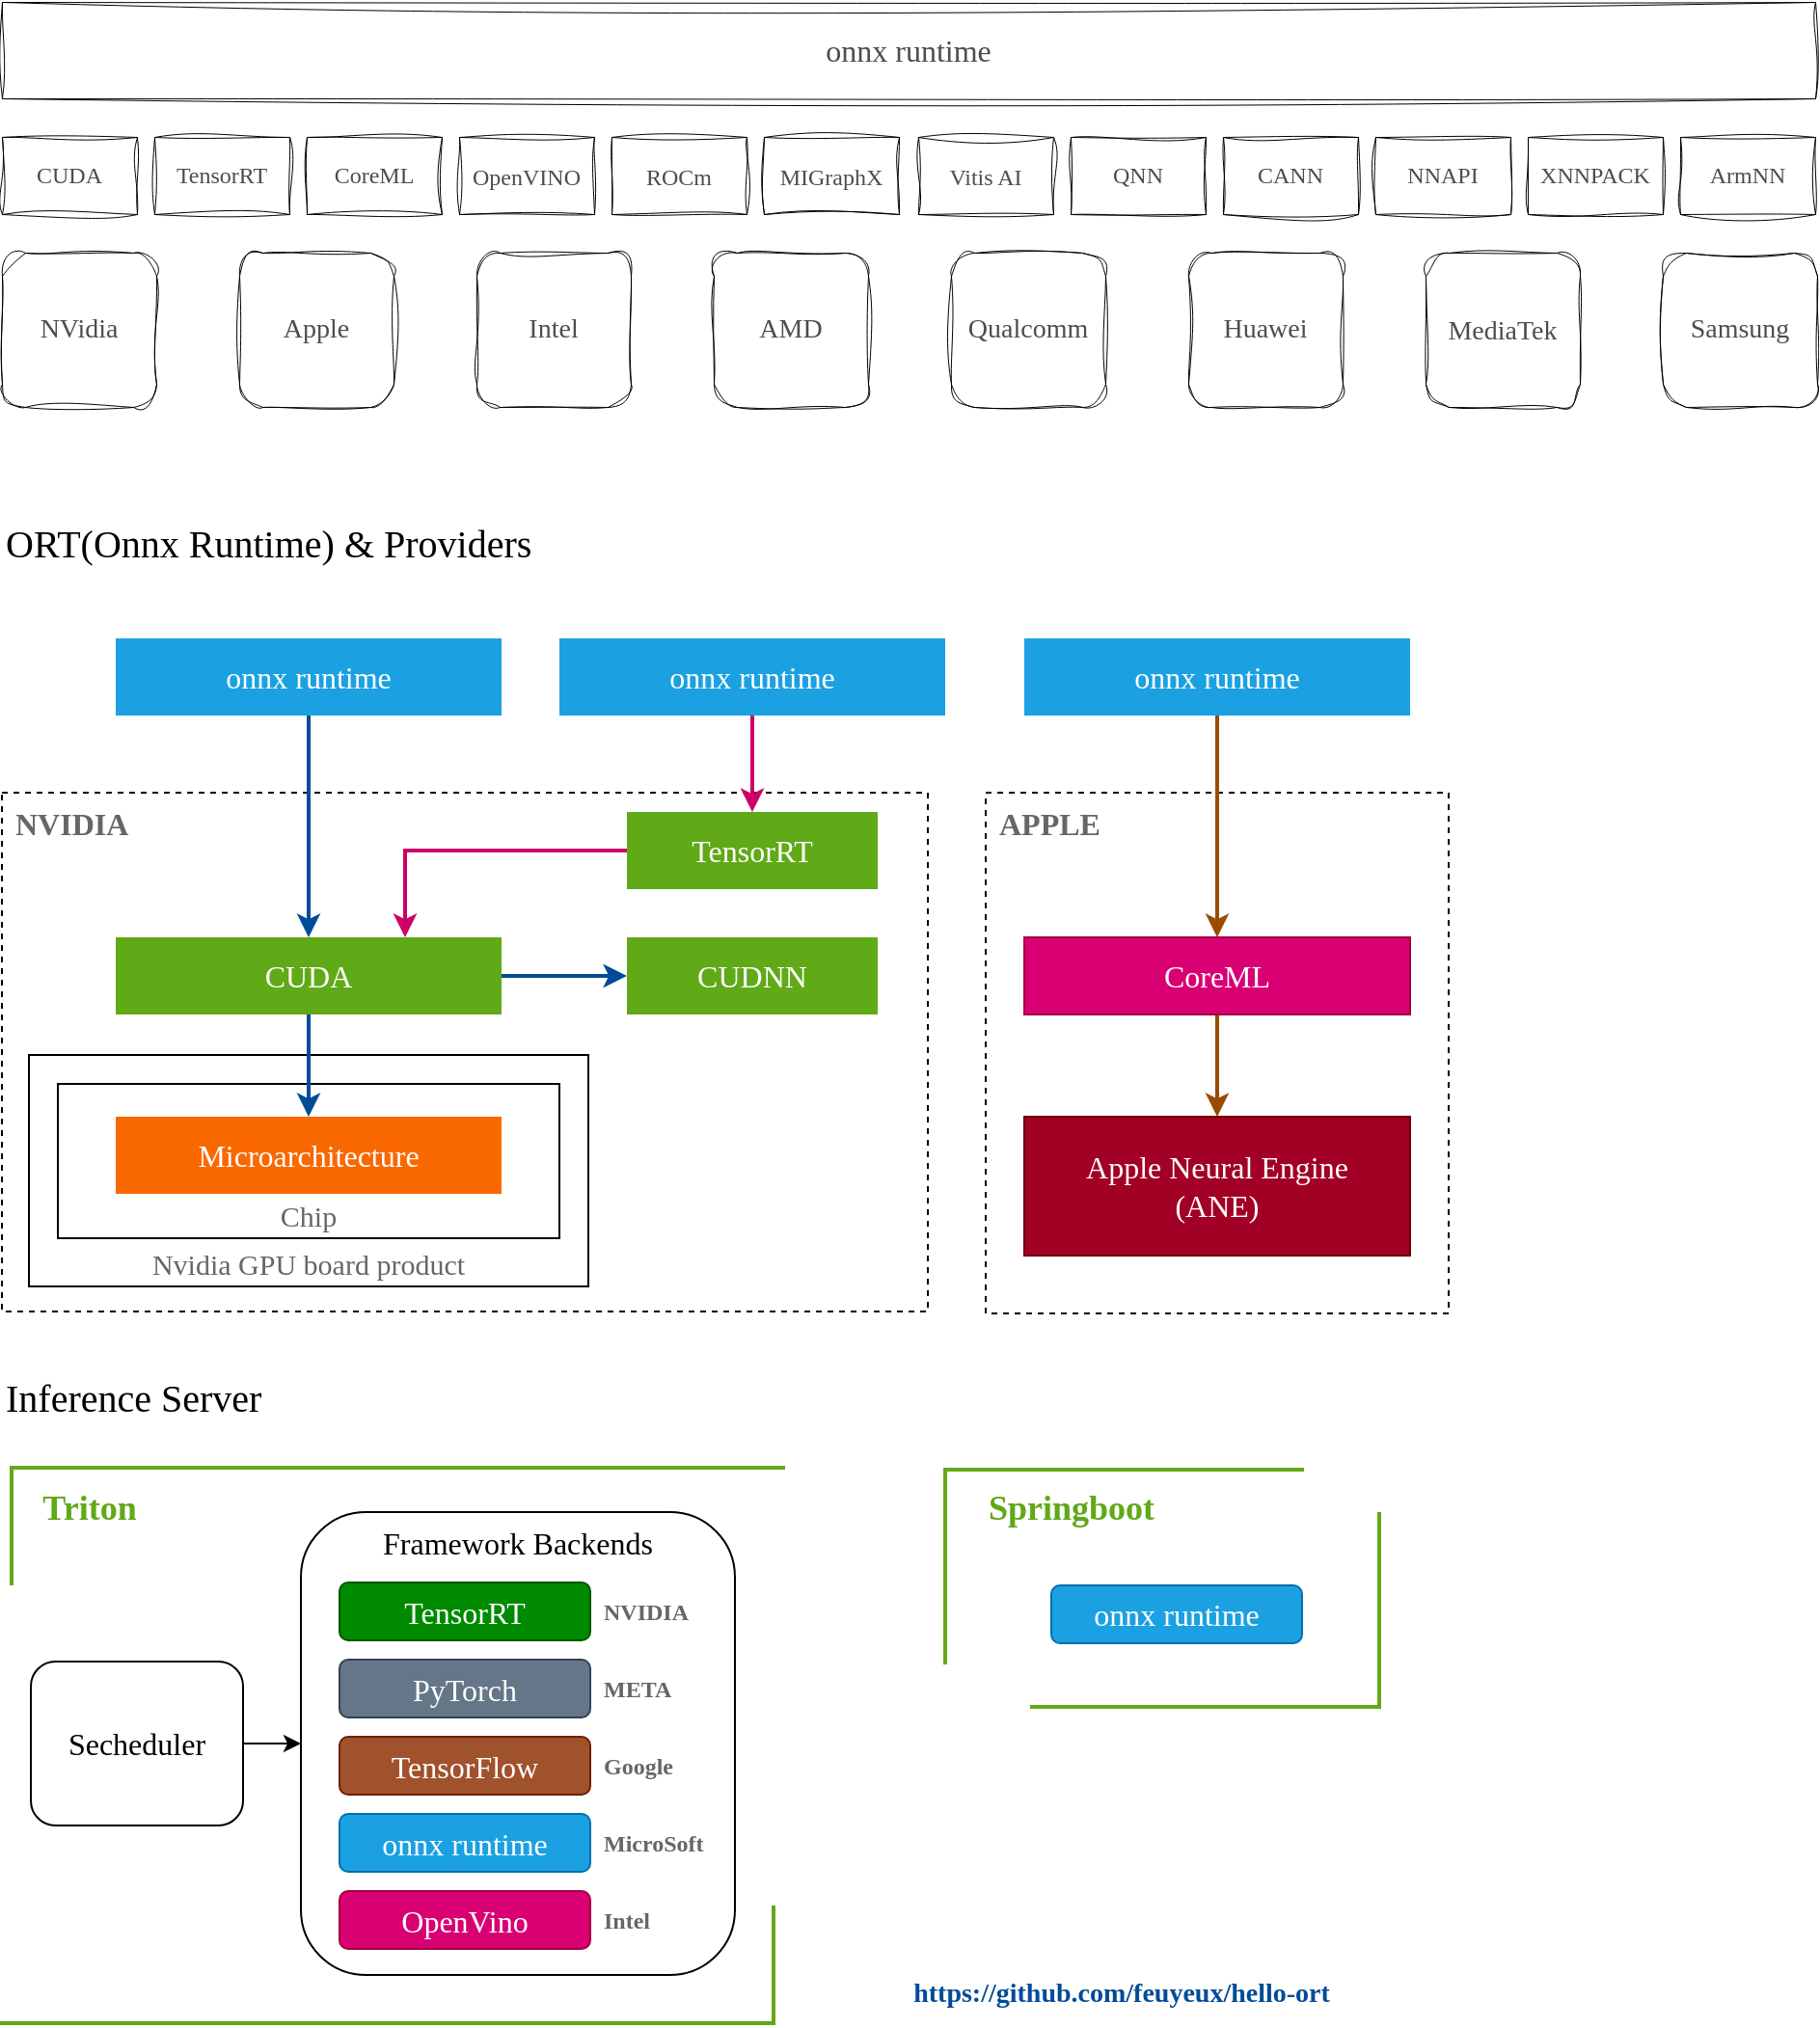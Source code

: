 <mxfile version="24.5.3" type="device">
  <diagram name="第 1 页" id="LjeB5n01uUdauO_Evn69">
    <mxGraphModel dx="1046" dy="514" grid="0" gridSize="10" guides="1" tooltips="1" connect="1" arrows="1" fold="1" page="0" pageScale="1" pageWidth="827" pageHeight="1169" math="0" shadow="0">
      <root>
        <mxCell id="0" />
        <mxCell id="1" parent="0" />
        <mxCell id="fwOV5NbbY5hn9VYiZwj4-2" value="APPLE" style="rounded=0;whiteSpace=wrap;html=1;hachureGap=4;fontFamily=Monaco;dashed=1;verticalAlign=top;align=left;fontSize=16;fontStyle=1;fontColor=#666666;spacingLeft=5;" parent="1" vertex="1">
          <mxGeometry x="750" y="430" width="240" height="270" as="geometry" />
        </mxCell>
        <mxCell id="0PTmWvB5Foh7p5Ue1dlf-10" value="Framework Backends" style="rounded=1;whiteSpace=wrap;html=1;fontSize=16;fontFamily=Monaco;align=center;verticalAlign=top;" parent="1" vertex="1">
          <mxGeometry x="395" y="803" width="225" height="240" as="geometry" />
        </mxCell>
        <mxCell id="0PTmWvB5Foh7p5Ue1dlf-1" value="NVIDIA" style="rounded=0;whiteSpace=wrap;html=1;hachureGap=4;fontFamily=Monaco;dashed=1;verticalAlign=top;align=left;fontSize=16;fontStyle=1;fontColor=#666666;spacingLeft=5;" parent="1" vertex="1">
          <mxGeometry x="240" y="430" width="480" height="269" as="geometry" />
        </mxCell>
        <mxCell id="dimbr0Jw1IoOAON_tEkU-3" value="Nvidia GPU board product" style="rounded=0;whiteSpace=wrap;html=1;hachureGap=4;fontFamily=Monaco;verticalAlign=bottom;align=center;fillColor=none;strokeColor=default;fontSize=15;fontColor=#666666;" parent="1" vertex="1">
          <mxGeometry x="254" y="566" width="290" height="120" as="geometry" />
        </mxCell>
        <mxCell id="dimbr0Jw1IoOAON_tEkU-4" value="Chip" style="rounded=0;whiteSpace=wrap;html=1;hachureGap=4;fontFamily=Monaco;verticalAlign=bottom;align=center;fillColor=none;fontColor=#666666;strokeColor=default;fontSize=15;" parent="1" vertex="1">
          <mxGeometry x="269" y="581" width="260" height="80" as="geometry" />
        </mxCell>
        <mxCell id="dimbr0Jw1IoOAON_tEkU-8" style="edgeStyle=orthogonalEdgeStyle;rounded=0;hachureGap=4;orthogonalLoop=1;jettySize=auto;html=1;exitX=1;exitY=0.5;exitDx=0;exitDy=0;entryX=0;entryY=0.5;entryDx=0;entryDy=0;fontFamily=Monaco;fontSize=16;fontColor=#FFFFFF;strokeWidth=2;strokeColor=#004C99;" parent="1" source="dimbr0Jw1IoOAON_tEkU-1" target="dimbr0Jw1IoOAON_tEkU-7" edge="1">
          <mxGeometry relative="1" as="geometry" />
        </mxCell>
        <mxCell id="dimbr0Jw1IoOAON_tEkU-10" style="edgeStyle=orthogonalEdgeStyle;rounded=0;hachureGap=4;orthogonalLoop=1;jettySize=auto;html=1;exitX=0.5;exitY=1;exitDx=0;exitDy=0;entryX=0.5;entryY=0;entryDx=0;entryDy=0;fontFamily=Monaco;fontSize=16;fontColor=#FFFFFF;strokeWidth=2;strokeColor=#004C99;" parent="1" source="dimbr0Jw1IoOAON_tEkU-1" target="dimbr0Jw1IoOAON_tEkU-2" edge="1">
          <mxGeometry relative="1" as="geometry" />
        </mxCell>
        <mxCell id="dimbr0Jw1IoOAON_tEkU-1" value="CUDA" style="rounded=0;whiteSpace=wrap;html=1;hachureGap=4;fontFamily=Monaco;verticalAlign=middle;fillColor=#60a917;strokeColor=none;fontSize=16;fontColor=#ffffff;" parent="1" vertex="1">
          <mxGeometry x="299" y="505" width="200" height="40" as="geometry" />
        </mxCell>
        <mxCell id="dimbr0Jw1IoOAON_tEkU-2" value="Microarchitecture" style="rounded=0;whiteSpace=wrap;html=1;hachureGap=4;fontFamily=Monaco;fillColor=#fa6800;strokeColor=none;fontSize=16;fontColor=#FFFFFF;" parent="1" vertex="1">
          <mxGeometry x="299" y="598" width="200" height="40" as="geometry" />
        </mxCell>
        <mxCell id="dimbr0Jw1IoOAON_tEkU-9" style="edgeStyle=orthogonalEdgeStyle;rounded=0;hachureGap=4;orthogonalLoop=1;jettySize=auto;html=1;exitX=0.5;exitY=1;exitDx=0;exitDy=0;entryX=0.5;entryY=0;entryDx=0;entryDy=0;fontFamily=Monaco;fontSize=16;fontColor=#FFFFFF;strokeWidth=2;strokeColor=#004C99;" parent="1" source="dimbr0Jw1IoOAON_tEkU-5" target="dimbr0Jw1IoOAON_tEkU-1" edge="1">
          <mxGeometry relative="1" as="geometry" />
        </mxCell>
        <mxCell id="dimbr0Jw1IoOAON_tEkU-5" value="onnx runtime" style="rounded=0;whiteSpace=wrap;html=1;hachureGap=4;fontFamily=Monaco;fillColor=#1ba1e2;strokeColor=none;fontSize=16;fontColor=#ffffff;" parent="1" vertex="1">
          <mxGeometry x="299" y="350" width="200" height="40" as="geometry" />
        </mxCell>
        <mxCell id="dimbr0Jw1IoOAON_tEkU-7" value="CUDNN" style="rounded=0;whiteSpace=wrap;html=1;hachureGap=4;fontFamily=Monaco;verticalAlign=middle;fillColor=#60a917;strokeColor=none;fontSize=16;fontColor=#ffffff;" parent="1" vertex="1">
          <mxGeometry x="564" y="505" width="130" height="40" as="geometry" />
        </mxCell>
        <mxCell id="0PTmWvB5Foh7p5Ue1dlf-2" value="" style="shape=partialRectangle;whiteSpace=wrap;html=1;bottom=0;right=0;fillColor=none;fontSize=16;fontFamily=Monaco;strokeWidth=2;strokeColor=#60A917;" parent="1" vertex="1">
          <mxGeometry x="245" y="780" width="400" height="60" as="geometry" />
        </mxCell>
        <mxCell id="0PTmWvB5Foh7p5Ue1dlf-3" value="" style="shape=partialRectangle;whiteSpace=wrap;html=1;top=0;left=0;fillColor=none;fontSize=16;fontFamily=Monaco;strokeWidth=2;strokeColor=#60A917;" parent="1" vertex="1">
          <mxGeometry x="240" y="1008" width="400" height="60" as="geometry" />
        </mxCell>
        <mxCell id="0PTmWvB5Foh7p5Ue1dlf-11" style="edgeStyle=orthogonalEdgeStyle;rounded=0;orthogonalLoop=1;jettySize=auto;html=1;exitX=1;exitY=0.5;exitDx=0;exitDy=0;entryX=0;entryY=0.5;entryDx=0;entryDy=0;" parent="1" source="0PTmWvB5Foh7p5Ue1dlf-4" target="0PTmWvB5Foh7p5Ue1dlf-10" edge="1">
          <mxGeometry relative="1" as="geometry" />
        </mxCell>
        <mxCell id="0PTmWvB5Foh7p5Ue1dlf-4" value="Secheduler" style="rounded=1;whiteSpace=wrap;html=1;fontSize=16;fontFamily=Monaco;" parent="1" vertex="1">
          <mxGeometry x="255" y="880.5" width="110" height="85" as="geometry" />
        </mxCell>
        <mxCell id="0PTmWvB5Foh7p5Ue1dlf-5" value="TensorRT" style="rounded=1;whiteSpace=wrap;html=1;fontSize=16;fontFamily=Monaco;fillColor=#008a00;fontColor=#ffffff;strokeColor=#005700;" parent="1" vertex="1">
          <mxGeometry x="415" y="839.5" width="130" height="30" as="geometry" />
        </mxCell>
        <mxCell id="0PTmWvB5Foh7p5Ue1dlf-6" value="PyTorch" style="rounded=1;whiteSpace=wrap;html=1;fontSize=16;fontFamily=Monaco;fillColor=#647687;fontColor=#ffffff;strokeColor=#314354;" parent="1" vertex="1">
          <mxGeometry x="415" y="879.5" width="130" height="30" as="geometry" />
        </mxCell>
        <mxCell id="0PTmWvB5Foh7p5Ue1dlf-7" value="TensorFlow" style="rounded=1;whiteSpace=wrap;html=1;fontSize=16;fontFamily=Monaco;fillColor=#a0522d;fontColor=#ffffff;strokeColor=#6D1F00;" parent="1" vertex="1">
          <mxGeometry x="415" y="919.5" width="130" height="30" as="geometry" />
        </mxCell>
        <mxCell id="0PTmWvB5Foh7p5Ue1dlf-8" value="onnx runtime" style="rounded=1;whiteSpace=wrap;html=1;fontSize=16;fontFamily=Monaco;fillColor=#1ba1e2;fontColor=#ffffff;strokeColor=#006EAF;" parent="1" vertex="1">
          <mxGeometry x="415" y="959.5" width="130" height="30" as="geometry" />
        </mxCell>
        <mxCell id="0PTmWvB5Foh7p5Ue1dlf-9" value="OpenVino" style="rounded=1;whiteSpace=wrap;html=1;fontSize=16;fontFamily=Monaco;fillColor=#d80073;fontColor=#ffffff;strokeColor=#A50040;" parent="1" vertex="1">
          <mxGeometry x="415" y="999.5" width="130" height="30" as="geometry" />
        </mxCell>
        <mxCell id="0PTmWvB5Foh7p5Ue1dlf-12" value="Triton" style="text;html=1;align=center;verticalAlign=middle;resizable=0;points=[];autosize=1;strokeColor=none;fillColor=none;fontSize=18;fontFamily=Monaco;fontStyle=1;fontColor=#60A917;" parent="1" vertex="1">
          <mxGeometry x="240" y="781" width="90" height="40" as="geometry" />
        </mxCell>
        <mxCell id="fwOV5NbbY5hn9VYiZwj4-5" style="edgeStyle=orthogonalEdgeStyle;rounded=0;orthogonalLoop=1;jettySize=auto;html=1;exitX=0.5;exitY=1;exitDx=0;exitDy=0;entryX=0.5;entryY=0;entryDx=0;entryDy=0;strokeWidth=2;strokeColor=#994C00;" parent="1" source="fwOV5NbbY5hn9VYiZwj4-1" target="fwOV5NbbY5hn9VYiZwj4-3" edge="1">
          <mxGeometry relative="1" as="geometry" />
        </mxCell>
        <mxCell id="fwOV5NbbY5hn9VYiZwj4-1" value="onnx runtime" style="rounded=0;whiteSpace=wrap;html=1;hachureGap=4;fontFamily=Monaco;fillColor=#1ba1e2;strokeColor=none;fontSize=16;fontColor=#ffffff;" parent="1" vertex="1">
          <mxGeometry x="770" y="350" width="200" height="40" as="geometry" />
        </mxCell>
        <mxCell id="fwOV5NbbY5hn9VYiZwj4-6" style="edgeStyle=orthogonalEdgeStyle;rounded=0;orthogonalLoop=1;jettySize=auto;html=1;exitX=0.5;exitY=1;exitDx=0;exitDy=0;entryX=0.5;entryY=0;entryDx=0;entryDy=0;strokeWidth=2;strokeColor=#994C00;" parent="1" source="fwOV5NbbY5hn9VYiZwj4-3" target="fwOV5NbbY5hn9VYiZwj4-4" edge="1">
          <mxGeometry relative="1" as="geometry" />
        </mxCell>
        <mxCell id="fwOV5NbbY5hn9VYiZwj4-3" value="CoreML" style="rounded=0;whiteSpace=wrap;html=1;hachureGap=4;fontFamily=Monaco;verticalAlign=middle;fillColor=#d80073;strokeColor=#A50040;fontSize=16;fontColor=#ffffff;" parent="1" vertex="1">
          <mxGeometry x="770" y="505" width="200" height="40" as="geometry" />
        </mxCell>
        <mxCell id="fwOV5NbbY5hn9VYiZwj4-4" value="Apple Neural Engine&lt;div&gt;(ANE)&lt;/div&gt;" style="rounded=0;whiteSpace=wrap;html=1;hachureGap=4;fontFamily=Monaco;fillColor=#a20025;strokeColor=#6F0000;fontSize=16;fontColor=#ffffff;" parent="1" vertex="1">
          <mxGeometry x="770" y="598" width="200" height="72" as="geometry" />
        </mxCell>
        <mxCell id="fwOV5NbbY5hn9VYiZwj4-10" style="edgeStyle=orthogonalEdgeStyle;rounded=0;orthogonalLoop=1;jettySize=auto;html=1;exitX=0;exitY=0.5;exitDx=0;exitDy=0;entryX=0.75;entryY=0;entryDx=0;entryDy=0;strokeWidth=2;strokeColor=#CC0066;" parent="1" source="fwOV5NbbY5hn9VYiZwj4-7" target="dimbr0Jw1IoOAON_tEkU-1" edge="1">
          <mxGeometry relative="1" as="geometry" />
        </mxCell>
        <mxCell id="fwOV5NbbY5hn9VYiZwj4-7" value="TensorRT" style="rounded=0;whiteSpace=wrap;html=1;hachureGap=4;fontFamily=Monaco;verticalAlign=middle;fillColor=#60a917;strokeColor=none;fontSize=16;fontColor=#ffffff;" parent="1" vertex="1">
          <mxGeometry x="564" y="440" width="130" height="40" as="geometry" />
        </mxCell>
        <mxCell id="fwOV5NbbY5hn9VYiZwj4-9" style="edgeStyle=orthogonalEdgeStyle;rounded=0;orthogonalLoop=1;jettySize=auto;html=1;exitX=0.5;exitY=1;exitDx=0;exitDy=0;strokeWidth=2;strokeColor=#CC0066;" parent="1" source="fwOV5NbbY5hn9VYiZwj4-8" target="fwOV5NbbY5hn9VYiZwj4-7" edge="1">
          <mxGeometry relative="1" as="geometry" />
        </mxCell>
        <mxCell id="fwOV5NbbY5hn9VYiZwj4-8" value="onnx runtime" style="rounded=0;whiteSpace=wrap;html=1;hachureGap=4;fontFamily=Monaco;fillColor=#1ba1e2;strokeColor=none;fontSize=16;fontColor=#ffffff;" parent="1" vertex="1">
          <mxGeometry x="529" y="350" width="200" height="40" as="geometry" />
        </mxCell>
        <mxCell id="fwOV5NbbY5hn9VYiZwj4-12" value="&lt;span style=&quot;color: rgb(102, 102, 102); font-family: Monaco; font-size: 12px; font-weight: 700; text-wrap: wrap;&quot;&gt;NVIDIA&lt;/span&gt;" style="text;html=1;align=left;verticalAlign=middle;resizable=0;points=[];autosize=1;strokeColor=none;fillColor=none;fontSize=12;" parent="1" vertex="1">
          <mxGeometry x="550" y="839.5" width="70" height="30" as="geometry" />
        </mxCell>
        <mxCell id="fwOV5NbbY5hn9VYiZwj4-13" value="&lt;span style=&quot;color: rgb(102, 102, 102); font-family: Monaco; font-size: 12px; font-weight: 700; text-wrap: wrap;&quot;&gt;META&lt;/span&gt;" style="text;html=1;align=left;verticalAlign=middle;resizable=0;points=[];autosize=1;strokeColor=none;fillColor=none;fontSize=12;" parent="1" vertex="1">
          <mxGeometry x="550" y="880" width="50" height="30" as="geometry" />
        </mxCell>
        <mxCell id="fwOV5NbbY5hn9VYiZwj4-14" value="&lt;span style=&quot;color: rgb(102, 102, 102); font-family: Monaco; font-size: 12px; font-weight: 700; text-wrap: wrap;&quot;&gt;Google&lt;/span&gt;" style="text;html=1;align=left;verticalAlign=middle;resizable=0;points=[];autosize=1;strokeColor=none;fillColor=none;fontSize=12;" parent="1" vertex="1">
          <mxGeometry x="550" y="920" width="70" height="30" as="geometry" />
        </mxCell>
        <mxCell id="fwOV5NbbY5hn9VYiZwj4-15" value="&lt;span style=&quot;color: rgb(102, 102, 102); font-family: Monaco; font-size: 12px; font-weight: 700; text-wrap: wrap;&quot;&gt;MicroSoft&lt;/span&gt;" style="text;html=1;align=left;verticalAlign=middle;resizable=0;points=[];autosize=1;strokeColor=none;fillColor=none;fontSize=12;" parent="1" vertex="1">
          <mxGeometry x="550" y="960" width="90" height="30" as="geometry" />
        </mxCell>
        <mxCell id="fwOV5NbbY5hn9VYiZwj4-16" value="&lt;span style=&quot;color: rgb(102, 102, 102); font-family: Monaco; font-weight: 700; text-wrap: wrap;&quot;&gt;Intel&lt;/span&gt;" style="text;html=1;align=left;verticalAlign=middle;resizable=0;points=[];autosize=1;strokeColor=none;fillColor=none;fontSize=12;" parent="1" vertex="1">
          <mxGeometry x="550" y="999.5" width="50" height="30" as="geometry" />
        </mxCell>
        <mxCell id="wq20_9UN-8C0ffbf87EE-1" value="" style="shape=partialRectangle;whiteSpace=wrap;html=1;bottom=0;right=0;fillColor=none;fontSize=16;fontFamily=Monaco;strokeWidth=2;strokeColor=#60A917;" parent="1" vertex="1">
          <mxGeometry x="729" y="781" width="185" height="100" as="geometry" />
        </mxCell>
        <mxCell id="wq20_9UN-8C0ffbf87EE-2" value="" style="shape=partialRectangle;whiteSpace=wrap;html=1;top=0;left=0;fillColor=none;fontSize=16;fontFamily=Monaco;strokeWidth=2;strokeColor=#60A917;" parent="1" vertex="1">
          <mxGeometry x="774" y="804" width="180" height="100" as="geometry" />
        </mxCell>
        <mxCell id="wq20_9UN-8C0ffbf87EE-3" value="Springboot" style="text;html=1;align=center;verticalAlign=middle;resizable=0;points=[];autosize=1;strokeColor=none;fillColor=none;fontSize=18;fontFamily=Monaco;fontStyle=1;fontColor=#60A917;" parent="1" vertex="1">
          <mxGeometry x="729" y="781" width="130" height="40" as="geometry" />
        </mxCell>
        <mxCell id="wq20_9UN-8C0ffbf87EE-4" value="onnx runtime" style="rounded=1;whiteSpace=wrap;html=1;fontSize=16;fontFamily=Monaco;fillColor=#1ba1e2;fontColor=#ffffff;strokeColor=#006EAF;" parent="1" vertex="1">
          <mxGeometry x="784" y="841" width="130" height="30" as="geometry" />
        </mxCell>
        <mxCell id="wq20_9UN-8C0ffbf87EE-5" value="Inference Server" style="text;html=1;align=left;verticalAlign=middle;resizable=0;points=[];autosize=1;strokeColor=none;fillColor=none;fontFamily=Monaco;fontSize=20;" parent="1" vertex="1">
          <mxGeometry x="240" y="723" width="220" height="40" as="geometry" />
        </mxCell>
        <mxCell id="wq20_9UN-8C0ffbf87EE-6" value="ORT(Onnx Runtime) &amp;amp; Providers" style="text;html=1;align=left;verticalAlign=middle;resizable=0;points=[];autosize=1;strokeColor=none;fillColor=none;fontFamily=Monaco;fontSize=20;" parent="1" vertex="1">
          <mxGeometry x="240" y="280" width="370" height="40" as="geometry" />
        </mxCell>
        <mxCell id="ux0vtoXAzeYek2KoAT3A-1" value="https://github.com/feuyeux/hello-ort" style="text;html=1;align=center;verticalAlign=middle;resizable=0;points=[];autosize=1;strokeColor=none;fillColor=none;fontFamily=Lucida Console;fontStyle=1;fontSize=14;fontColor=#004C99;" parent="1" vertex="1">
          <mxGeometry x="650" y="1038" width="340" height="30" as="geometry" />
        </mxCell>
        <mxCell id="Kj5kaVRqMi6oPm8jqBuY-1" value="NVidia" style="rounded=1;whiteSpace=wrap;html=1;fontSize=14;fontFamily=Comic Sans MS;labelBackgroundColor=none;labelBorderColor=none;aspect=fixed;align=center;sketch=1;curveFitting=1;jiggle=2;fillColor=none;strokeWidth=0.5;fontColor=#4D4D4D;" vertex="1" parent="1">
          <mxGeometry x="240" y="150" width="80" height="80" as="geometry" />
        </mxCell>
        <mxCell id="Kj5kaVRqMi6oPm8jqBuY-2" value="Apple" style="rounded=1;whiteSpace=wrap;html=1;fontSize=14;fontFamily=Comic Sans MS;labelBackgroundColor=none;labelBorderColor=none;aspect=fixed;align=center;sketch=1;curveFitting=1;jiggle=2;fillColor=none;strokeWidth=0.5;fontColor=#4D4D4D;" vertex="1" parent="1">
          <mxGeometry x="363" y="150" width="80" height="80" as="geometry" />
        </mxCell>
        <mxCell id="Kj5kaVRqMi6oPm8jqBuY-3" value="AMD" style="rounded=1;whiteSpace=wrap;html=1;fontSize=14;fontFamily=Comic Sans MS;labelBackgroundColor=none;labelBorderColor=none;aspect=fixed;align=center;sketch=1;curveFitting=1;jiggle=2;fillColor=none;strokeWidth=0.5;fontColor=#4D4D4D;" vertex="1" parent="1">
          <mxGeometry x="609" y="150" width="80" height="80" as="geometry" />
        </mxCell>
        <mxCell id="Kj5kaVRqMi6oPm8jqBuY-4" value="Intel" style="rounded=1;whiteSpace=wrap;html=1;fontSize=14;fontFamily=Comic Sans MS;labelBackgroundColor=none;labelBorderColor=none;aspect=fixed;align=center;sketch=1;curveFitting=1;jiggle=2;fillColor=none;strokeWidth=0.5;fontColor=#4D4D4D;" vertex="1" parent="1">
          <mxGeometry x="486" y="150" width="80" height="80" as="geometry" />
        </mxCell>
        <mxCell id="Kj5kaVRqMi6oPm8jqBuY-5" value="&lt;span class=&quot;md-plain&quot; style=&quot;box-sizing: border-box; --tw-border-spacing-x: 0; --tw-border-spacing-y: 0; --tw-translate-x: 0; --tw-translate-y: 0; --tw-rotate: 0; --tw-skew-x: 0; --tw-skew-y: 0; --tw-scale-x: 1; --tw-scale-y: 1; --tw-pan-x: ; --tw-pan-y: ; --tw-pinch-zoom: ; --tw-scroll-snap-strictness: proximity; --tw-ordinal: ; --tw-slashed-zero: ; --tw-numeric-figure: ; --tw-numeric-spacing: ; --tw-numeric-fraction: ; --tw-ring-inset: ; --tw-ring-offset-width: 0px; --tw-ring-offset-color: #fff; --tw-ring-color: rgb(59 130 246 / .5); --tw-ring-offset-shadow: 0 0 #0000; --tw-ring-shadow: 0 0 #0000; --tw-shadow: 0 0 #0000; --tw-shadow-colored: 0 0 #0000; --tw-blur: ; --tw-brightness: ; --tw-contrast: ; --tw-grayscale: ; --tw-hue-rotate: ; --tw-invert: ; --tw-saturate: ; --tw-sepia: ; --tw-drop-shadow: ; --tw-backdrop-blur: ; --tw-backdrop-brightness: ; --tw-backdrop-contrast: ; --tw-backdrop-grayscale: ; --tw-backdrop-hue-rotate: ; --tw-backdrop-invert: ; --tw-backdrop-opacity: ; --tw-backdrop-saturate: ; --tw-backdrop-sepia: ; font-size: 14px;&quot;&gt;Qualcomm &lt;/span&gt;" style="rounded=1;whiteSpace=wrap;html=1;fontSize=14;fontFamily=Comic Sans MS;labelBackgroundColor=none;labelBorderColor=none;aspect=fixed;align=center;sketch=1;curveFitting=1;jiggle=2;fillColor=none;strokeWidth=0.5;fontColor=#4D4D4D;" vertex="1" parent="1">
          <mxGeometry x="732" y="150" width="80" height="80" as="geometry" />
        </mxCell>
        <mxCell id="Kj5kaVRqMi6oPm8jqBuY-6" value="&lt;div style=&quot;font-size: 12px; line-height: 22px; white-space: pre;&quot;&gt;OpenVINO&lt;/div&gt;" style="rounded=0;whiteSpace=wrap;html=1;fontSize=12;fontFamily=Comic Sans MS;labelBackgroundColor=none;labelBorderColor=none;sketch=1;curveFitting=1;jiggle=2;fillColor=none;strokeWidth=0.5;fontColor=#4D4D4D;" vertex="1" parent="1">
          <mxGeometry x="477" y="90" width="70" height="40" as="geometry" />
        </mxCell>
        <mxCell id="Kj5kaVRqMi6oPm8jqBuY-7" value="onnx runtime" style="rounded=0;whiteSpace=wrap;html=1;hachureGap=4;fontFamily=Comic Sans MS;fontSize=16;sketch=1;curveFitting=1;jiggle=2;labelBackgroundColor=none;fillColor=none;strokeWidth=0.5;fontStyle=0;fontColor=#4D4D4D;" vertex="1" parent="1">
          <mxGeometry x="240" y="20" width="940" height="50" as="geometry" />
        </mxCell>
        <mxCell id="Kj5kaVRqMi6oPm8jqBuY-12" value="&lt;span style=&quot;white-space-collapse: preserve; font-size: 14px;&quot;&gt;Samsung&lt;/span&gt;" style="rounded=1;whiteSpace=wrap;html=1;fontSize=14;fontFamily=Comic Sans MS;labelBackgroundColor=none;labelBorderColor=none;aspect=fixed;align=center;sketch=1;curveFitting=1;jiggle=2;fillColor=none;strokeWidth=0.5;fontColor=#4D4D4D;" vertex="1" parent="1">
          <mxGeometry x="1101" y="150" width="80" height="80" as="geometry" />
        </mxCell>
        <mxCell id="Kj5kaVRqMi6oPm8jqBuY-13" value="&lt;span style=&quot;white-space-collapse: preserve; font-size: 14px;&quot;&gt;Huawei&lt;/span&gt;" style="rounded=1;whiteSpace=wrap;html=1;fontSize=14;fontFamily=Comic Sans MS;labelBackgroundColor=none;labelBorderColor=none;aspect=fixed;align=center;sketch=1;curveFitting=1;jiggle=2;fillColor=none;strokeWidth=0.5;fontColor=#4D4D4D;" vertex="1" parent="1">
          <mxGeometry x="855" y="150" width="80" height="80" as="geometry" />
        </mxCell>
        <mxCell id="Kj5kaVRqMi6oPm8jqBuY-14" value="&lt;h1 style=&quot;font-weight: normal; margin: 0px; padding: 0px; overflow: hidden; border: 0px; font-size: 14px; line-height: 1.375; overflow-wrap: break-word; flex-grow: 1;&quot; id=&quot;firstHeading&quot; class=&quot;firstHeading mw-first-heading&quot;&gt;&lt;span class=&quot;mw-page-title-main&quot; style=&quot;font-size: 14px;&quot;&gt;MediaTek&lt;/span&gt;&lt;/h1&gt;" style="rounded=1;whiteSpace=wrap;html=1;fontSize=14;fontFamily=Comic Sans MS;labelBackgroundColor=none;labelBorderColor=none;aspect=fixed;align=center;sketch=1;curveFitting=1;jiggle=2;fillColor=none;strokeWidth=0.5;fontColor=#4D4D4D;" vertex="1" parent="1">
          <mxGeometry x="978" y="150" width="80" height="80" as="geometry" />
        </mxCell>
        <mxCell id="Kj5kaVRqMi6oPm8jqBuY-15" value="CANN" style="rounded=0;whiteSpace=wrap;html=1;fontSize=12;fontFamily=Comic Sans MS;labelBackgroundColor=none;labelBorderColor=none;sketch=1;curveFitting=1;jiggle=2;fillColor=none;strokeWidth=0.5;fontColor=#4D4D4D;" vertex="1" parent="1">
          <mxGeometry x="873" y="90" width="70" height="40" as="geometry" />
        </mxCell>
        <mxCell id="Kj5kaVRqMi6oPm8jqBuY-16" value="CoreML" style="rounded=0;whiteSpace=wrap;html=1;hachureGap=4;fontFamily=Comic Sans MS;verticalAlign=middle;fontSize=12;labelBackgroundColor=none;labelBorderColor=none;sketch=1;curveFitting=1;jiggle=2;fillColor=none;strokeWidth=0.5;fontColor=#4D4D4D;" vertex="1" parent="1">
          <mxGeometry x="398" y="90" width="70" height="40" as="geometry" />
        </mxCell>
        <mxCell id="Kj5kaVRqMi6oPm8jqBuY-17" value="CUDA" style="rounded=0;whiteSpace=wrap;html=1;hachureGap=4;fontFamily=Comic Sans MS;verticalAlign=middle;fontSize=12;labelBackgroundColor=none;labelBorderColor=none;sketch=1;curveFitting=1;jiggle=2;fillColor=none;strokeWidth=0.5;fontColor=#4D4D4D;" vertex="1" parent="1">
          <mxGeometry x="240" y="90" width="70" height="40" as="geometry" />
        </mxCell>
        <mxCell id="Kj5kaVRqMi6oPm8jqBuY-18" value="TensorRT" style="rounded=0;whiteSpace=wrap;html=1;hachureGap=4;fontFamily=Comic Sans MS;verticalAlign=middle;fontSize=12;labelBackgroundColor=none;labelBorderColor=none;sketch=1;curveFitting=1;jiggle=2;fillColor=none;strokeWidth=0.5;fontColor=#4D4D4D;" vertex="1" parent="1">
          <mxGeometry x="319" y="90" width="70" height="40" as="geometry" />
        </mxCell>
        <mxCell id="Kj5kaVRqMi6oPm8jqBuY-19" value="&lt;div style=&quot;color: rgb(204, 204, 204); background-color: rgb(31, 31, 31); font-family: Consolas, &amp;quot;Courier New&amp;quot;, monospace; font-size: 16px; line-height: 22px; white-space-collapse: preserve;&quot;&gt;&lt;br&gt;&lt;/div&gt;" style="text;html=1;align=center;verticalAlign=middle;resizable=0;points=[];autosize=1;strokeColor=none;fillColor=none;" vertex="1" parent="1">
          <mxGeometry x="1070" y="563" width="20" height="40" as="geometry" />
        </mxCell>
        <mxCell id="Kj5kaVRqMi6oPm8jqBuY-21" value="&lt;div style=&quot;color: rgb(204, 204, 204); background-color: rgb(31, 31, 31); font-family: Consolas, &amp;quot;Courier New&amp;quot;, monospace; font-size: 16px; line-height: 22px; white-space-collapse: preserve;&quot;&gt;&lt;br&gt;&lt;/div&gt;" style="text;html=1;align=center;verticalAlign=middle;resizable=0;points=[];autosize=1;strokeColor=none;fillColor=none;" vertex="1" parent="1">
          <mxGeometry x="1090" y="638" width="20" height="40" as="geometry" />
        </mxCell>
        <mxCell id="Kj5kaVRqMi6oPm8jqBuY-22" value="&lt;div style=&quot;color: rgb(204, 204, 204); background-color: rgb(31, 31, 31); font-family: Consolas, &amp;quot;Courier New&amp;quot;, monospace; font-size: 16px; line-height: 22px; white-space-collapse: preserve;&quot;&gt;&lt;br&gt;&lt;/div&gt;" style="text;html=1;align=center;verticalAlign=middle;resizable=0;points=[];autosize=1;strokeColor=none;fillColor=none;" vertex="1" parent="1">
          <mxGeometry x="1070" y="721" width="20" height="40" as="geometry" />
        </mxCell>
        <mxCell id="Kj5kaVRqMi6oPm8jqBuY-23" value="&lt;span style=&quot;white-space: pre; font-size: 12px;&quot;&gt;XNNPACK&lt;/span&gt;" style="rounded=0;whiteSpace=wrap;html=1;hachureGap=4;fontFamily=Comic Sans MS;verticalAlign=middle;fontSize=12;labelBackgroundColor=none;labelBorderColor=none;sketch=1;curveFitting=1;jiggle=2;fillColor=none;strokeWidth=0.5;fontColor=#4D4D4D;" vertex="1" parent="1">
          <mxGeometry x="1031" y="90" width="70" height="40" as="geometry" />
        </mxCell>
        <mxCell id="Kj5kaVRqMi6oPm8jqBuY-24" value="&lt;span style=&quot;white-space: pre; font-size: 12px;&quot;&gt;QNN&lt;/span&gt;" style="rounded=0;whiteSpace=wrap;html=1;hachureGap=4;fontFamily=Comic Sans MS;verticalAlign=middle;fontSize=12;labelBackgroundColor=none;labelBorderColor=none;sketch=1;curveFitting=1;jiggle=2;fillColor=none;strokeWidth=0.5;fontColor=#4D4D4D;" vertex="1" parent="1">
          <mxGeometry x="794" y="90" width="70" height="40" as="geometry" />
        </mxCell>
        <mxCell id="Kj5kaVRqMi6oPm8jqBuY-25" value="&lt;span style=&quot;white-space: pre; font-size: 12px;&quot;&gt;NNAPI&lt;/span&gt;" style="rounded=0;whiteSpace=wrap;html=1;hachureGap=4;fontFamily=Comic Sans MS;verticalAlign=middle;fontSize=12;labelBackgroundColor=none;labelBorderColor=none;sketch=1;curveFitting=1;jiggle=2;fillColor=none;strokeWidth=0.5;fontColor=#4D4D4D;" vertex="1" parent="1">
          <mxGeometry x="952" y="90" width="70" height="40" as="geometry" />
        </mxCell>
        <mxCell id="Kj5kaVRqMi6oPm8jqBuY-26" value="&lt;span style=&quot;white-space: pre; font-size: 12px;&quot;&gt;ArmNN&lt;/span&gt;" style="rounded=0;whiteSpace=wrap;html=1;hachureGap=4;fontFamily=Comic Sans MS;verticalAlign=middle;fontSize=12;labelBackgroundColor=none;labelBorderColor=none;sketch=1;curveFitting=1;jiggle=2;fillColor=none;strokeWidth=0.5;fontColor=#4D4D4D;" vertex="1" parent="1">
          <mxGeometry x="1110" y="90" width="70" height="40" as="geometry" />
        </mxCell>
        <mxCell id="Kj5kaVRqMi6oPm8jqBuY-27" value="&lt;div style=&quot;font-size: 12px; line-height: 22px; white-space: pre;&quot;&gt;&lt;div style=&quot;font-size: 12px; line-height: 22px;&quot;&gt;ROCm&lt;/div&gt;&lt;/div&gt;" style="rounded=0;whiteSpace=wrap;html=1;fontSize=12;fontFamily=Comic Sans MS;labelBackgroundColor=none;labelBorderColor=none;sketch=1;curveFitting=1;jiggle=2;fillColor=none;strokeWidth=0.5;fontColor=#4D4D4D;" vertex="1" parent="1">
          <mxGeometry x="556" y="90" width="70" height="40" as="geometry" />
        </mxCell>
        <mxCell id="Kj5kaVRqMi6oPm8jqBuY-28" value="&lt;div style=&quot;font-size: 12px; line-height: 22px; white-space: pre;&quot;&gt;&lt;div style=&quot;font-size: 12px; line-height: 22px;&quot;&gt;MIGraphX&lt;/div&gt;&lt;/div&gt;" style="rounded=0;whiteSpace=wrap;html=1;fontSize=12;fontFamily=Comic Sans MS;labelBackgroundColor=none;labelBorderColor=none;sketch=1;curveFitting=1;jiggle=2;fillColor=none;strokeWidth=0.5;fontColor=#4D4D4D;" vertex="1" parent="1">
          <mxGeometry x="635" y="90" width="70" height="40" as="geometry" />
        </mxCell>
        <mxCell id="Kj5kaVRqMi6oPm8jqBuY-29" value="&lt;div style=&quot;font-size: 12px; line-height: 22px; white-space: pre;&quot;&gt;&lt;div style=&quot;font-size: 12px; line-height: 22px;&quot;&gt;Vitis AI&lt;/div&gt;&lt;/div&gt;" style="rounded=0;whiteSpace=wrap;html=1;fontSize=12;fontFamily=Comic Sans MS;labelBackgroundColor=none;labelBorderColor=none;sketch=1;curveFitting=1;jiggle=2;fillColor=none;strokeWidth=0.5;fontColor=#4D4D4D;" vertex="1" parent="1">
          <mxGeometry x="715" y="90" width="70" height="40" as="geometry" />
        </mxCell>
      </root>
    </mxGraphModel>
  </diagram>
</mxfile>
